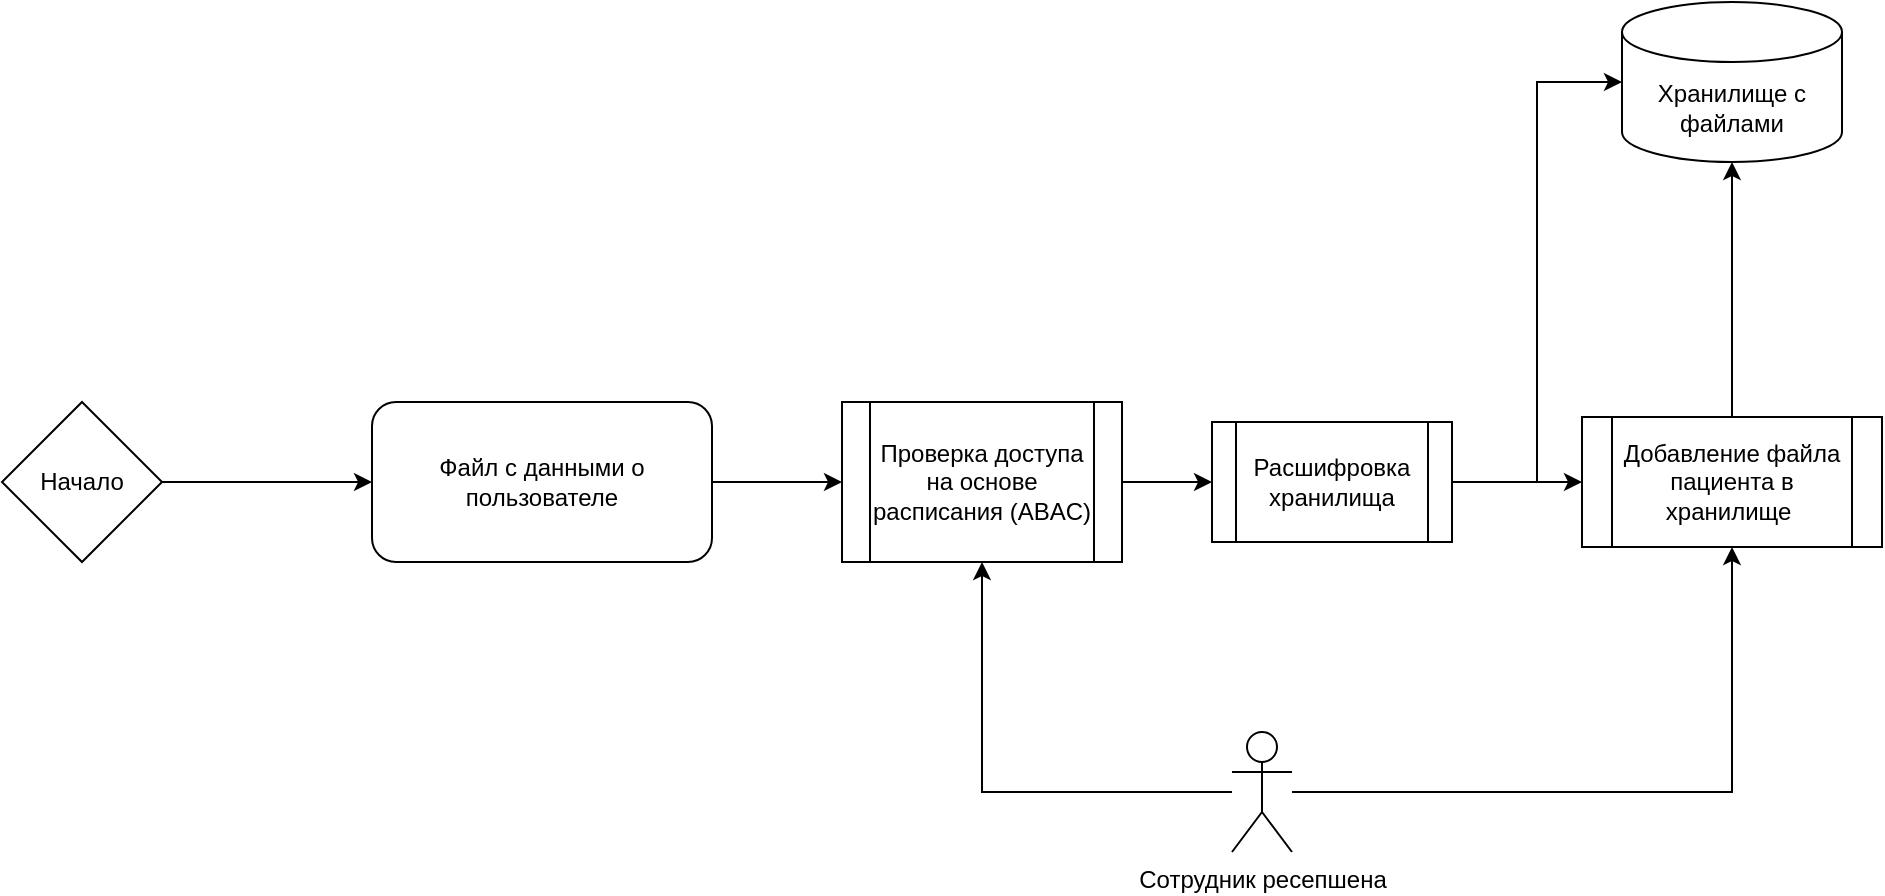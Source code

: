 <mxfile version="26.0.6">
  <diagram name="Страница — 1" id="EvEViO8WF3rdGJSQM2_Z">
    <mxGraphModel dx="1810" dy="991" grid="1" gridSize="10" guides="1" tooltips="1" connect="1" arrows="1" fold="1" page="1" pageScale="1" pageWidth="827" pageHeight="1169" math="0" shadow="0">
      <root>
        <mxCell id="0" />
        <mxCell id="1" parent="0" />
        <mxCell id="0_W8Tn_ZbzAfAkvgqXum-1" style="edgeStyle=orthogonalEdgeStyle;rounded=0;orthogonalLoop=1;jettySize=auto;html=1;exitX=1;exitY=0.5;exitDx=0;exitDy=0;entryX=0;entryY=0.5;entryDx=0;entryDy=0;" edge="1" parent="1" source="0_W8Tn_ZbzAfAkvgqXum-15" target="0_W8Tn_ZbzAfAkvgqXum-14">
          <mxGeometry relative="1" as="geometry">
            <mxPoint x="130" y="410" as="sourcePoint" />
          </mxGeometry>
        </mxCell>
        <mxCell id="0_W8Tn_ZbzAfAkvgqXum-2" style="edgeStyle=orthogonalEdgeStyle;rounded=0;orthogonalLoop=1;jettySize=auto;html=1;entryX=0;entryY=0.5;entryDx=0;entryDy=0;exitX=1;exitY=0.5;exitDx=0;exitDy=0;" edge="1" parent="1" source="0_W8Tn_ZbzAfAkvgqXum-14" target="0_W8Tn_ZbzAfAkvgqXum-21">
          <mxGeometry relative="1" as="geometry">
            <mxPoint x="710" y="410" as="sourcePoint" />
          </mxGeometry>
        </mxCell>
        <mxCell id="0_W8Tn_ZbzAfAkvgqXum-7" style="edgeStyle=orthogonalEdgeStyle;rounded=0;orthogonalLoop=1;jettySize=auto;html=1;" edge="1" parent="1" source="0_W8Tn_ZbzAfAkvgqXum-8" target="0_W8Tn_ZbzAfAkvgqXum-9">
          <mxGeometry relative="1" as="geometry" />
        </mxCell>
        <mxCell id="0_W8Tn_ZbzAfAkvgqXum-25" style="edgeStyle=orthogonalEdgeStyle;rounded=0;orthogonalLoop=1;jettySize=auto;html=1;entryX=0.5;entryY=1;entryDx=0;entryDy=0;" edge="1" parent="1" source="0_W8Tn_ZbzAfAkvgqXum-8" target="0_W8Tn_ZbzAfAkvgqXum-21">
          <mxGeometry relative="1" as="geometry" />
        </mxCell>
        <mxCell id="0_W8Tn_ZbzAfAkvgqXum-8" value="&lt;span style=&quot;text-wrap-mode: wrap;&quot;&gt;Сотрудник ресепшена&lt;/span&gt;" style="shape=umlActor;verticalLabelPosition=bottom;verticalAlign=top;html=1;outlineConnect=0;" vertex="1" parent="1">
          <mxGeometry x="635" y="535" width="30" height="60" as="geometry" />
        </mxCell>
        <mxCell id="0_W8Tn_ZbzAfAkvgqXum-9" value="Добавление файла пациента в хранилище&amp;nbsp;" style="shape=process;whiteSpace=wrap;html=1;backgroundOutline=1;" vertex="1" parent="1">
          <mxGeometry x="810" y="377.5" width="150" height="65" as="geometry" />
        </mxCell>
        <mxCell id="0_W8Tn_ZbzAfAkvgqXum-10" value="Хранилище с файлами" style="shape=cylinder3;whiteSpace=wrap;html=1;boundedLbl=1;backgroundOutline=1;size=15;" vertex="1" parent="1">
          <mxGeometry x="830" y="170" width="110" height="80" as="geometry" />
        </mxCell>
        <mxCell id="0_W8Tn_ZbzAfAkvgqXum-11" style="edgeStyle=orthogonalEdgeStyle;rounded=0;orthogonalLoop=1;jettySize=auto;html=1;" edge="1" parent="1" source="0_W8Tn_ZbzAfAkvgqXum-9" target="0_W8Tn_ZbzAfAkvgqXum-10">
          <mxGeometry relative="1" as="geometry" />
        </mxCell>
        <mxCell id="0_W8Tn_ZbzAfAkvgqXum-14" value="Файл с данными о пользователе" style="rounded=1;whiteSpace=wrap;html=1;" vertex="1" parent="1">
          <mxGeometry x="205" y="370" width="170" height="80" as="geometry" />
        </mxCell>
        <mxCell id="0_W8Tn_ZbzAfAkvgqXum-15" value="Начало" style="rhombus;whiteSpace=wrap;html=1;" vertex="1" parent="1">
          <mxGeometry x="20" y="370" width="80" height="80" as="geometry" />
        </mxCell>
        <mxCell id="0_W8Tn_ZbzAfAkvgqXum-20" value="" style="edgeStyle=orthogonalEdgeStyle;rounded=0;orthogonalLoop=1;jettySize=auto;html=1;entryX=0;entryY=0.5;entryDx=0;entryDy=0;" edge="1" parent="1" source="0_W8Tn_ZbzAfAkvgqXum-21" target="0_W8Tn_ZbzAfAkvgqXum-22">
          <mxGeometry relative="1" as="geometry" />
        </mxCell>
        <mxCell id="0_W8Tn_ZbzAfAkvgqXum-21" value="Проверка доступа на основе расписания (ABAC)" style="shape=process;whiteSpace=wrap;html=1;backgroundOutline=1;" vertex="1" parent="1">
          <mxGeometry x="440" y="370" width="140" height="80" as="geometry" />
        </mxCell>
        <mxCell id="0_W8Tn_ZbzAfAkvgqXum-23" value="" style="edgeStyle=orthogonalEdgeStyle;rounded=0;orthogonalLoop=1;jettySize=auto;html=1;" edge="1" parent="1" source="0_W8Tn_ZbzAfAkvgqXum-22" target="0_W8Tn_ZbzAfAkvgqXum-9">
          <mxGeometry relative="1" as="geometry" />
        </mxCell>
        <mxCell id="0_W8Tn_ZbzAfAkvgqXum-22" value="Расшифровка хранилища" style="shape=process;whiteSpace=wrap;html=1;backgroundOutline=1;" vertex="1" parent="1">
          <mxGeometry x="625" y="380" width="120" height="60" as="geometry" />
        </mxCell>
        <mxCell id="0_W8Tn_ZbzAfAkvgqXum-24" style="edgeStyle=orthogonalEdgeStyle;rounded=0;orthogonalLoop=1;jettySize=auto;html=1;entryX=0;entryY=0.5;entryDx=0;entryDy=0;entryPerimeter=0;" edge="1" parent="1" source="0_W8Tn_ZbzAfAkvgqXum-22" target="0_W8Tn_ZbzAfAkvgqXum-10">
          <mxGeometry relative="1" as="geometry" />
        </mxCell>
      </root>
    </mxGraphModel>
  </diagram>
</mxfile>

